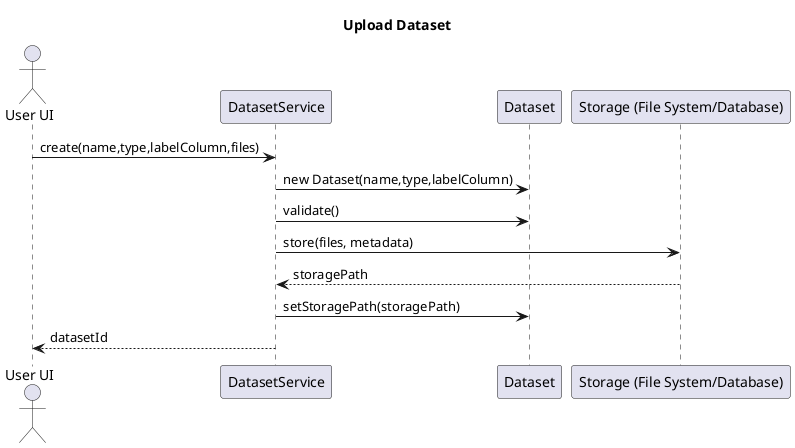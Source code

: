 @startuml
title Upload Dataset
actor "User UI" as UI
participant "DatasetService" as DS
participant "Dataset" as D
participant "Storage (File System/Database)" as ST

UI -> DS : create(name,type,labelColumn,files)
DS -> D  : new Dataset(name,type,labelColumn)
DS -> D  : validate()
DS -> ST : store(files, metadata)
ST --> DS: storagePath
DS -> D  : setStoragePath(storagePath)
DS --> UI: datasetId
@enduml
